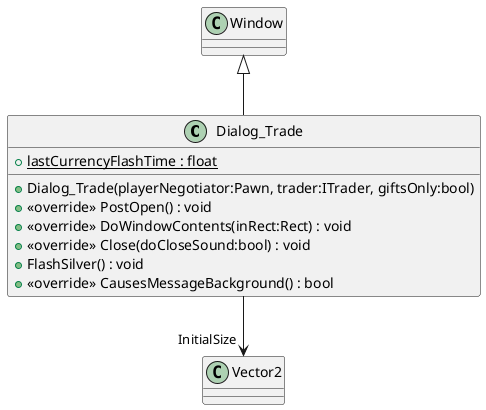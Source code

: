 @startuml
class Dialog_Trade {
    + {static} lastCurrencyFlashTime : float
    + Dialog_Trade(playerNegotiator:Pawn, trader:ITrader, giftsOnly:bool)
    + <<override>> PostOpen() : void
    + <<override>> DoWindowContents(inRect:Rect) : void
    + <<override>> Close(doCloseSound:bool) : void
    + FlashSilver() : void
    + <<override>> CausesMessageBackground() : bool
}
Window <|-- Dialog_Trade
Dialog_Trade --> "InitialSize" Vector2
@enduml
